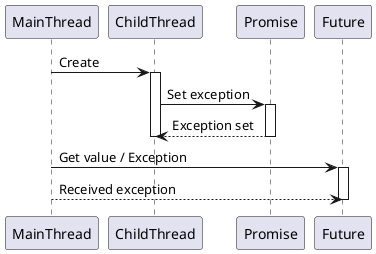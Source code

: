 @startuml
participant MainThread
participant ChildThread
participant Promise
participant Future

MainThread -> ChildThread: Create
activate ChildThread
ChildThread -> Promise: Set exception
activate Promise
Promise --> ChildThread: Exception set
deactivate Promise
deactivate ChildThread

MainThread -> Future: Get value / Exception
activate Future
Future <-- MainThread: Received exception
deactivate Future

@enduml